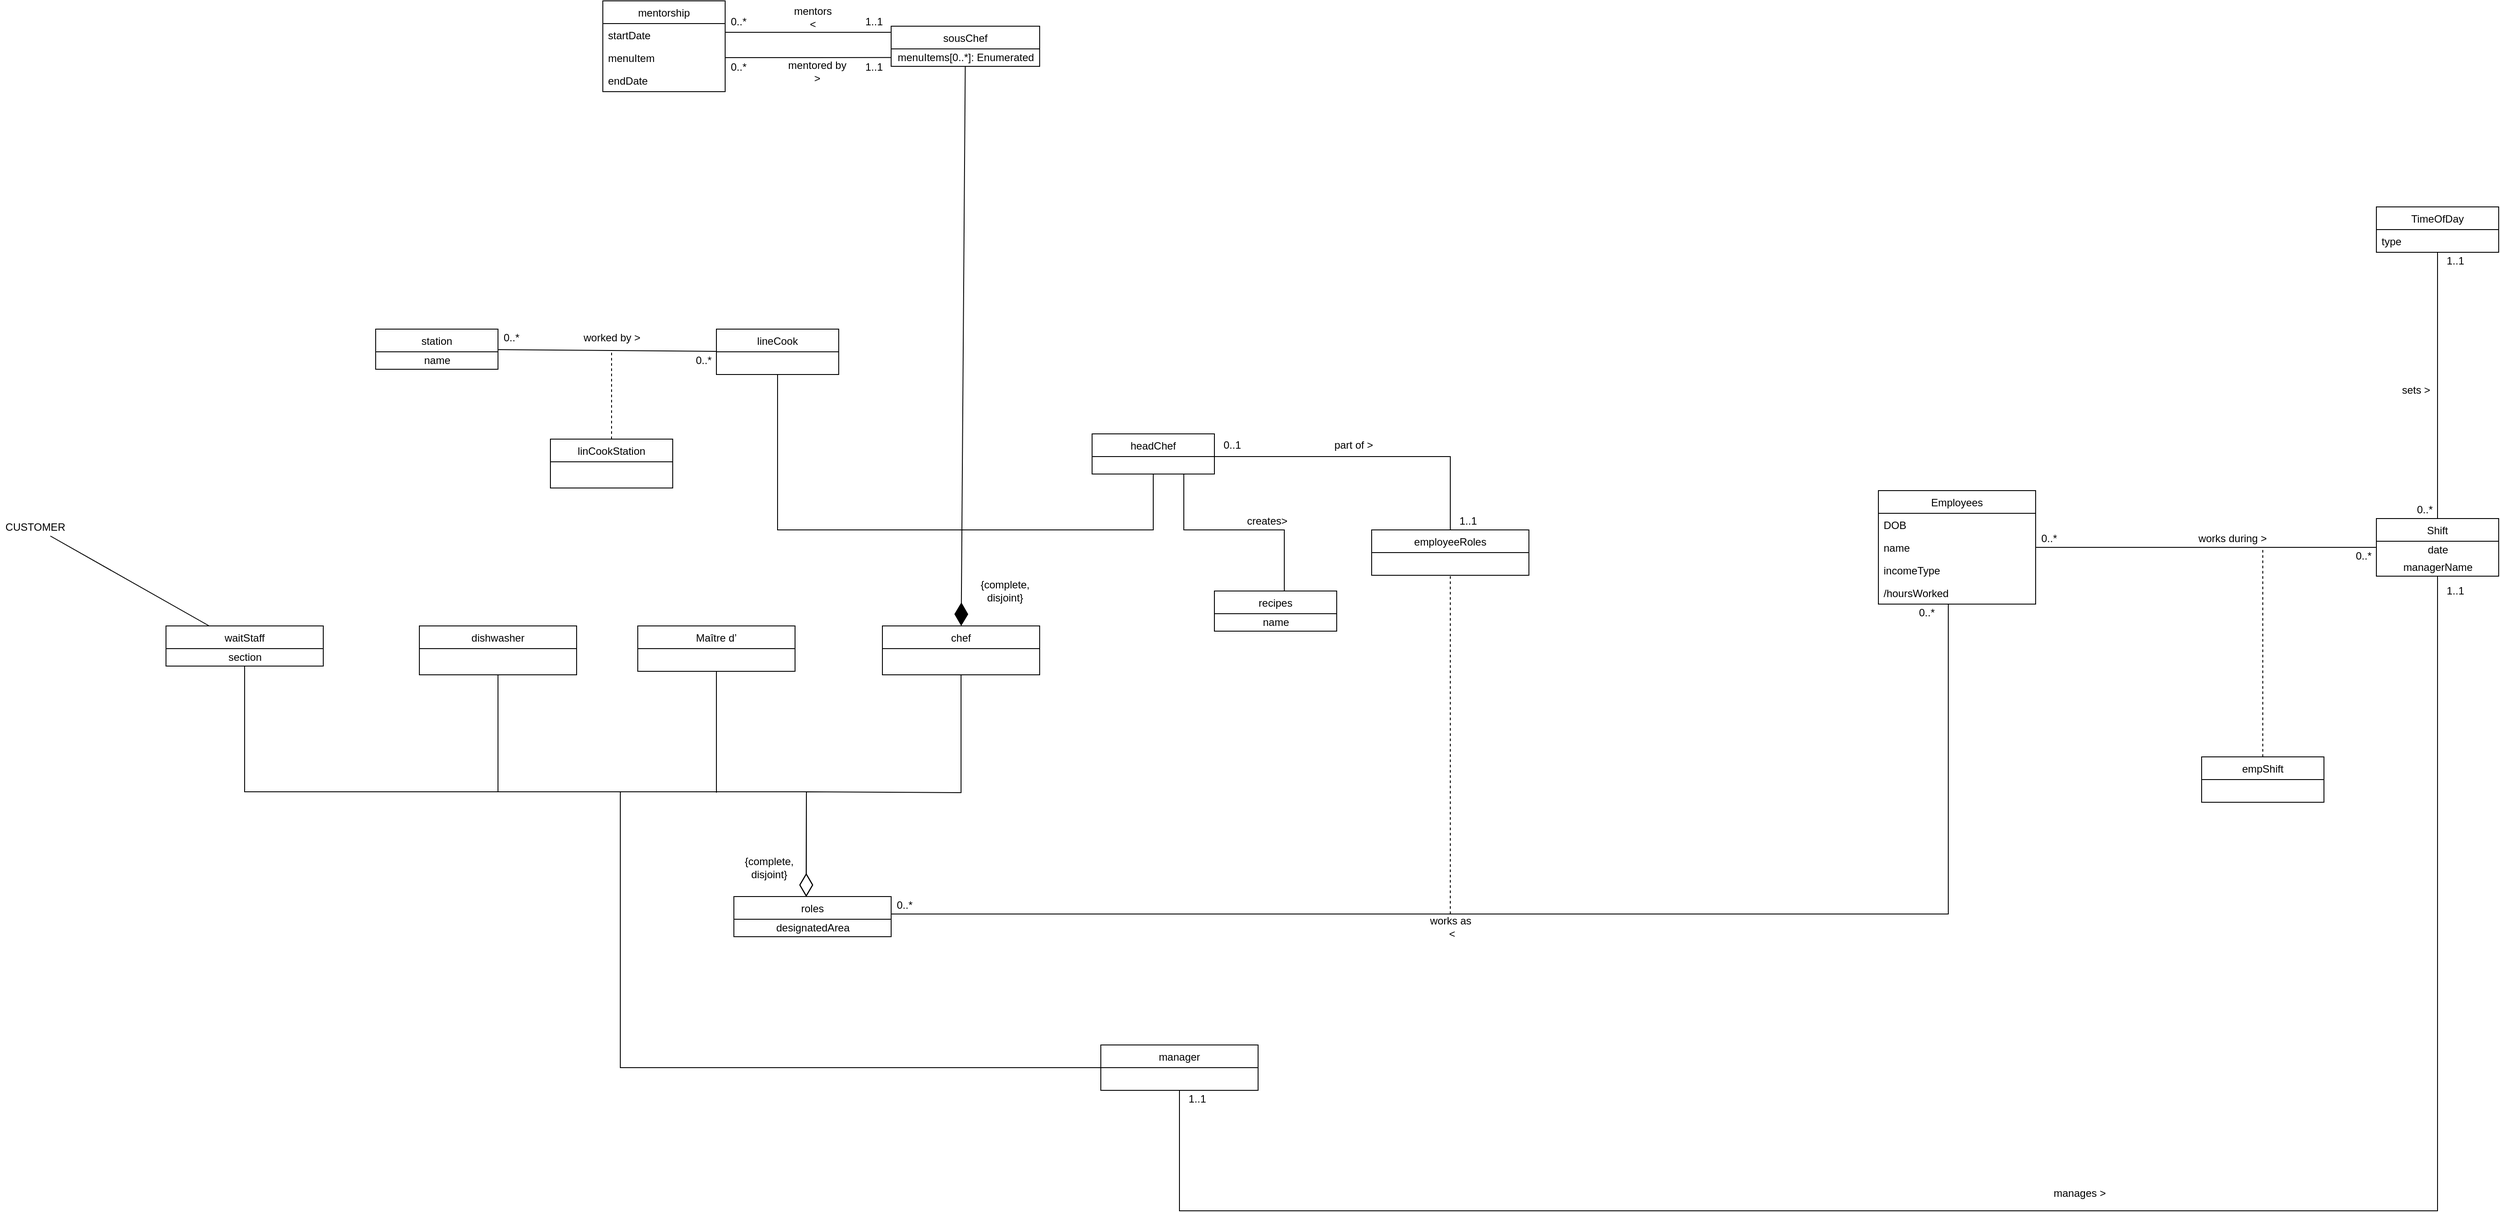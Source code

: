 <mxfile version="12.9.10" type="google"><diagram id="lTWY92Rya2iY6a3CaNAR" name="Page-1"><mxGraphModel dx="4426" dy="2134" grid="1" gridSize="10" guides="1" tooltips="1" connect="1" arrows="1" fold="1" page="0" pageScale="1" pageWidth="850" pageHeight="1100" math="0" shadow="0"><root><mxCell id="0"/><mxCell id="1" parent="0"/><mxCell id="VVnVXK0J_t8E7zSdj8RN-20" value="" style="endArrow=none;html=1;edgeStyle=orthogonalEdgeStyle;entryX=0.5;entryY=0;entryDx=0;entryDy=0;" parent="1" source="VVnVXK0J_t8E7zSdj8RN-12" target="VVnVXK0J_t8E7zSdj8RN-8" edge="1"><mxGeometry relative="1" as="geometry"><mxPoint x="680" y="360" as="sourcePoint"/><mxPoint x="940" y="130" as="targetPoint"/></mxGeometry></mxCell><mxCell id="VVnVXK0J_t8E7zSdj8RN-23" value="" style="endArrow=none;html=1;edgeStyle=orthogonalEdgeStyle;rounded=0;" parent="1" source="VVnVXK0J_t8E7zSdj8RN-2" target="VVnVXK0J_t8E7zSdj8RN-8" edge="1"><mxGeometry relative="1" as="geometry"><mxPoint x="680" y="360" as="sourcePoint"/><mxPoint x="840" y="360" as="targetPoint"/></mxGeometry></mxCell><mxCell id="VVnVXK0J_t8E7zSdj8RN-26" value="" style="endArrow=none;html=1;edgeStyle=orthogonalEdgeStyle;dashed=1;" parent="1" source="VVnVXK0J_t8E7zSdj8RN-16" edge="1"><mxGeometry relative="1" as="geometry"><mxPoint x="930" y="410" as="sourcePoint"/><mxPoint x="710" as="targetPoint"/></mxGeometry></mxCell><mxCell id="VVnVXK0J_t8E7zSdj8RN-2" value="Employees" style="swimlane;fontStyle=0;childLayout=stackLayout;horizontal=1;startSize=26;fillColor=none;horizontalStack=0;resizeParent=1;resizeParentMax=0;resizeLast=0;collapsible=1;marginBottom=0;" parent="1" vertex="1"><mxGeometry x="270" y="-65" width="180" height="130" as="geometry"/></mxCell><mxCell id="VVnVXK0J_t8E7zSdj8RN-3" value="DOB" style="text;strokeColor=none;fillColor=none;align=left;verticalAlign=top;spacingLeft=4;spacingRight=4;overflow=hidden;rotatable=0;points=[[0,0.5],[1,0.5]];portConstraint=eastwest;" parent="VVnVXK0J_t8E7zSdj8RN-2" vertex="1"><mxGeometry y="26" width="180" height="26" as="geometry"/></mxCell><mxCell id="VVnVXK0J_t8E7zSdj8RN-4" value="name" style="text;strokeColor=none;fillColor=none;align=left;verticalAlign=top;spacingLeft=4;spacingRight=4;overflow=hidden;rotatable=0;points=[[0,0.5],[1,0.5]];portConstraint=eastwest;" parent="VVnVXK0J_t8E7zSdj8RN-2" vertex="1"><mxGeometry y="52" width="180" height="26" as="geometry"/></mxCell><mxCell id="VVnVXK0J_t8E7zSdj8RN-6" value="incomeType" style="text;strokeColor=none;fillColor=none;align=left;verticalAlign=top;spacingLeft=4;spacingRight=4;overflow=hidden;rotatable=0;points=[[0,0.5],[1,0.5]];portConstraint=eastwest;" parent="VVnVXK0J_t8E7zSdj8RN-2" vertex="1"><mxGeometry y="78" width="180" height="26" as="geometry"/></mxCell><mxCell id="VVnVXK0J_t8E7zSdj8RN-7" value="/hoursWorked" style="text;strokeColor=none;fillColor=none;align=left;verticalAlign=top;spacingLeft=4;spacingRight=4;overflow=hidden;rotatable=0;points=[[0,0.5],[1,0.5]];portConstraint=eastwest;" parent="VVnVXK0J_t8E7zSdj8RN-2" vertex="1"><mxGeometry y="104" width="180" height="26" as="geometry"/></mxCell><mxCell id="VVnVXK0J_t8E7zSdj8RN-16" value="empShift" style="swimlane;fontStyle=0;childLayout=stackLayout;horizontal=1;startSize=26;fillColor=none;horizontalStack=0;resizeParent=1;resizeParentMax=0;resizeLast=0;collapsible=1;marginBottom=0;" parent="1" vertex="1"><mxGeometry x="640" y="240" width="140" height="52" as="geometry"/></mxCell><mxCell id="0GV04yKk51uGOmeNIuPK-12" value="" style="endArrow=none;html=1;edgeStyle=orthogonalEdgeStyle;exitX=0.5;exitY=1;exitDx=0;exitDy=0;rounded=0;" parent="1" source="0GV04yKk51uGOmeNIuPK-10" target="VVnVXK0J_t8E7zSdj8RN-8" edge="1"><mxGeometry relative="1" as="geometry"><mxPoint x="-490" y="897" as="sourcePoint"/><mxPoint x="1180" y="110" as="targetPoint"/><Array as="points"><mxPoint x="-530" y="760"/><mxPoint x="910" y="760"/></Array></mxGeometry></mxCell><mxCell id="0GV04yKk51uGOmeNIuPK-26" value="" style="endArrow=none;html=1;edgeStyle=orthogonalEdgeStyle;rounded=0;" parent="1" source="0GV04yKk51uGOmeNIuPK-10" edge="1"><mxGeometry relative="1" as="geometry"><mxPoint x="-630" y="130" as="sourcePoint"/><mxPoint x="-1170" y="280" as="targetPoint"/><Array as="points"><mxPoint x="-1170" y="596"/></Array></mxGeometry></mxCell><mxCell id="ahToFFa2VJ6FYDebfruL-9" value="headChef" style="swimlane;fontStyle=0;childLayout=stackLayout;horizontal=1;startSize=26;fillColor=none;horizontalStack=0;resizeParent=1;resizeParentMax=0;resizeLast=0;collapsible=1;marginBottom=0;" parent="1" vertex="1"><mxGeometry x="-630" y="-130" width="140" height="46" as="geometry"/></mxCell><mxCell id="0GV04yKk51uGOmeNIuPK-9" value="waitStaff" style="swimlane;fontStyle=0;childLayout=stackLayout;horizontal=1;startSize=26;fillColor=none;horizontalStack=0;resizeParent=1;resizeParentMax=0;resizeLast=0;collapsible=1;marginBottom=0;" parent="1" vertex="1"><mxGeometry x="-1690" y="90" width="180" height="46" as="geometry"/></mxCell><mxCell id="ahToFFa2VJ6FYDebfruL-54" value="section" style="text;html=1;align=center;verticalAlign=middle;resizable=0;points=[];autosize=1;" parent="0GV04yKk51uGOmeNIuPK-9" vertex="1"><mxGeometry y="26" width="180" height="20" as="geometry"/></mxCell><mxCell id="0GV04yKk51uGOmeNIuPK-8" value="dishwasher" style="swimlane;fontStyle=0;childLayout=stackLayout;horizontal=1;startSize=26;fillColor=none;horizontalStack=0;resizeParent=1;resizeParentMax=0;resizeLast=0;collapsible=1;marginBottom=0;" parent="1" vertex="1"><mxGeometry x="-1400" y="90" width="180" height="56" as="geometry"/></mxCell><mxCell id="0GV04yKk51uGOmeNIuPK-7" value="Maître d’" style="swimlane;fontStyle=0;childLayout=stackLayout;horizontal=1;startSize=26;fillColor=none;horizontalStack=0;resizeParent=1;resizeParentMax=0;resizeLast=0;collapsible=1;marginBottom=0;" parent="1" vertex="1"><mxGeometry x="-1150" y="90" width="180" height="52" as="geometry"/></mxCell><mxCell id="0GV04yKk51uGOmeNIuPK-2" value="chef" style="swimlane;fontStyle=0;childLayout=stackLayout;horizontal=1;startSize=26;fillColor=none;horizontalStack=0;resizeParent=1;resizeParentMax=0;resizeLast=0;collapsible=1;marginBottom=0;" parent="1" vertex="1"><mxGeometry x="-870" y="90" width="180" height="56" as="geometry"/></mxCell><mxCell id="0GV04yKk51uGOmeNIuPK-10" value="manager" style="swimlane;fontStyle=0;childLayout=stackLayout;horizontal=1;startSize=26;fillColor=none;horizontalStack=0;resizeParent=1;resizeParentMax=0;resizeLast=0;collapsible=1;marginBottom=0;" parent="1" vertex="1"><mxGeometry x="-620" y="570" width="180" height="52" as="geometry"/></mxCell><mxCell id="ahToFFa2VJ6FYDebfruL-38" value="" style="endArrow=none;html=1;edgeStyle=orthogonalEdgeStyle;rounded=0;" parent="1" source="ahToFFa2VJ6FYDebfruL-9" target="VVnVXK0J_t8E7zSdj8RN-103" edge="1"><mxGeometry relative="1" as="geometry"><mxPoint x="-540" y="-68.0" as="sourcePoint"/><mxPoint x="-150" y="270" as="targetPoint"/><Array as="points"><mxPoint x="-220" y="-104"/></Array></mxGeometry></mxCell><mxCell id="ahToFFa2VJ6FYDebfruL-30" value="mentorship" style="swimlane;fontStyle=0;childLayout=stackLayout;horizontal=1;startSize=26;fillColor=none;horizontalStack=0;resizeParent=1;resizeParentMax=0;resizeLast=0;collapsible=1;marginBottom=0;" parent="1" vertex="1"><mxGeometry x="-1190" y="-626" width="140" height="104" as="geometry"><mxRectangle x="-1200" y="-600" width="90" height="26" as="alternateBounds"/></mxGeometry></mxCell><mxCell id="ahToFFa2VJ6FYDebfruL-31" value="startDate" style="text;strokeColor=none;fillColor=none;align=left;verticalAlign=top;spacingLeft=4;spacingRight=4;overflow=hidden;rotatable=0;points=[[0,0.5],[1,0.5]];portConstraint=eastwest;" parent="ahToFFa2VJ6FYDebfruL-30" vertex="1"><mxGeometry y="26" width="140" height="26" as="geometry"/></mxCell><mxCell id="ahToFFa2VJ6FYDebfruL-32" value="menuItem" style="text;strokeColor=none;fillColor=none;align=left;verticalAlign=top;spacingLeft=4;spacingRight=4;overflow=hidden;rotatable=0;points=[[0,0.5],[1,0.5]];portConstraint=eastwest;" parent="ahToFFa2VJ6FYDebfruL-30" vertex="1"><mxGeometry y="52" width="140" height="26" as="geometry"/></mxCell><mxCell id="ahToFFa2VJ6FYDebfruL-33" value="endDate" style="text;strokeColor=none;fillColor=none;align=left;verticalAlign=top;spacingLeft=4;spacingRight=4;overflow=hidden;rotatable=0;points=[[0,0.5],[1,0.5]];portConstraint=eastwest;" parent="ahToFFa2VJ6FYDebfruL-30" vertex="1"><mxGeometry y="78" width="140" height="26" as="geometry"/></mxCell><mxCell id="ahToFFa2VJ6FYDebfruL-40" value="" style="endArrow=none;html=1;edgeStyle=orthogonalEdgeStyle;" parent="1" source="ahToFFa2VJ6FYDebfruL-30" target="ahToFFa2VJ6FYDebfruL-5" edge="1"><mxGeometry relative="1" as="geometry"><mxPoint x="-1130" y="-450" as="sourcePoint"/><mxPoint x="-530" y="-10" as="targetPoint"/><Array as="points"><mxPoint x="-950" y="-590"/><mxPoint x="-950" y="-590"/></Array></mxGeometry></mxCell><mxCell id="ahToFFa2VJ6FYDebfruL-43" value="" style="endArrow=none;html=1;edgeStyle=orthogonalEdgeStyle;exitX=1;exitY=0.5;exitDx=0;exitDy=0;entryX=0;entryY=0.492;entryDx=0;entryDy=0;rounded=0;entryPerimeter=0;" parent="1" source="ahToFFa2VJ6FYDebfruL-32" target="ahToFFa2VJ6FYDebfruL-44" edge="1"><mxGeometry relative="1" as="geometry"><mxPoint x="-1050.0" y="-490" as="sourcePoint"/><mxPoint x="-850" y="-490" as="targetPoint"/><Array as="points"><mxPoint x="-950" y="-562"/></Array></mxGeometry></mxCell><mxCell id="ahToFFa2VJ6FYDebfruL-47" value="station" style="swimlane;fontStyle=0;childLayout=stackLayout;horizontal=1;startSize=26;fillColor=none;horizontalStack=0;resizeParent=1;resizeParentMax=0;resizeLast=0;collapsible=1;marginBottom=0;" parent="1" vertex="1"><mxGeometry x="-1450" y="-250" width="140" height="46" as="geometry"/></mxCell><mxCell id="ahToFFa2VJ6FYDebfruL-48" value="name" style="text;html=1;align=center;verticalAlign=middle;resizable=0;points=[];autosize=1;" parent="ahToFFa2VJ6FYDebfruL-47" vertex="1"><mxGeometry y="26" width="140" height="20" as="geometry"/></mxCell><mxCell id="ahToFFa2VJ6FYDebfruL-1" value="lineCook" style="swimlane;fontStyle=0;childLayout=stackLayout;horizontal=1;startSize=26;fillColor=none;horizontalStack=0;resizeParent=1;resizeParentMax=0;resizeLast=0;collapsible=1;marginBottom=0;" parent="1" vertex="1"><mxGeometry x="-1060" y="-250" width="140" height="52" as="geometry"/></mxCell><mxCell id="ahToFFa2VJ6FYDebfruL-49" value="linCookStation" style="swimlane;fontStyle=0;childLayout=stackLayout;horizontal=1;startSize=26;fillColor=none;horizontalStack=0;resizeParent=1;resizeParentMax=0;resizeLast=0;collapsible=1;marginBottom=0;" parent="1" vertex="1"><mxGeometry x="-1250" y="-124" width="140" height="56" as="geometry"/></mxCell><mxCell id="ahToFFa2VJ6FYDebfruL-51" value="" style="endArrow=none;html=1;" parent="1" source="ahToFFa2VJ6FYDebfruL-47" target="ahToFFa2VJ6FYDebfruL-1" edge="1"><mxGeometry width="50" height="50" relative="1" as="geometry"><mxPoint x="-940" y="-100" as="sourcePoint"/><mxPoint x="-890" y="-150" as="targetPoint"/></mxGeometry></mxCell><mxCell id="ahToFFa2VJ6FYDebfruL-52" value="" style="endArrow=none;html=1;dashed=1;" parent="1" source="ahToFFa2VJ6FYDebfruL-49" edge="1"><mxGeometry width="50" height="50" relative="1" as="geometry"><mxPoint x="-940" y="-100" as="sourcePoint"/><mxPoint x="-1180" y="-226" as="targetPoint"/></mxGeometry></mxCell><mxCell id="ahToFFa2VJ6FYDebfruL-55" value="CUSTOMER" style="text;html=1;align=center;verticalAlign=middle;resizable=0;points=[];autosize=1;" parent="1" vertex="1"><mxGeometry x="-1880" y="-33" width="80" height="20" as="geometry"/></mxCell><mxCell id="ahToFFa2VJ6FYDebfruL-57" value="" style="endArrow=none;html=1;" parent="1" source="ahToFFa2VJ6FYDebfruL-55" target="0GV04yKk51uGOmeNIuPK-9" edge="1"><mxGeometry width="50" height="50" relative="1" as="geometry"><mxPoint x="-1880" y="50" as="sourcePoint"/><mxPoint x="-1830" as="targetPoint"/></mxGeometry></mxCell><mxCell id="VVnVXK0J_t8E7zSdj8RN-96" value="roles" style="swimlane;fontStyle=0;childLayout=stackLayout;horizontal=1;startSize=26;fillColor=none;horizontalStack=0;resizeParent=1;resizeParentMax=0;resizeLast=0;collapsible=1;marginBottom=0;" parent="1" vertex="1"><mxGeometry x="-1040" y="400" width="180" height="46" as="geometry"/></mxCell><mxCell id="fxZXv0a04ajrkn-Rffay-45" value="designatedArea" style="text;html=1;align=center;verticalAlign=middle;resizable=0;points=[];autosize=1;" parent="VVnVXK0J_t8E7zSdj8RN-96" vertex="1"><mxGeometry y="26" width="180" height="20" as="geometry"/></mxCell><mxCell id="VVnVXK0J_t8E7zSdj8RN-8" value="Shift" style="swimlane;fontStyle=0;childLayout=stackLayout;horizontal=1;startSize=26;fillColor=none;horizontalStack=0;resizeParent=1;resizeParentMax=0;resizeLast=0;collapsible=1;marginBottom=0;" parent="1" vertex="1"><mxGeometry x="840" y="-33" width="140" height="66" as="geometry"/></mxCell><mxCell id="VVnVXK0J_t8E7zSdj8RN-62" value="date" style="text;html=1;align=center;verticalAlign=middle;resizable=0;points=[];autosize=1;" parent="VVnVXK0J_t8E7zSdj8RN-8" vertex="1"><mxGeometry y="26" width="140" height="20" as="geometry"/></mxCell><mxCell id="0GV04yKk51uGOmeNIuPK-1" value="managerName" style="text;html=1;align=center;verticalAlign=middle;resizable=0;points=[];autosize=1;" parent="VVnVXK0J_t8E7zSdj8RN-8" vertex="1"><mxGeometry y="46" width="140" height="20" as="geometry"/></mxCell><mxCell id="VVnVXK0J_t8E7zSdj8RN-12" value="TimeOfDay" style="swimlane;fontStyle=0;childLayout=stackLayout;horizontal=1;startSize=26;fillColor=none;horizontalStack=0;resizeParent=1;resizeParentMax=0;resizeLast=0;collapsible=1;marginBottom=0;" parent="1" vertex="1"><mxGeometry x="840" y="-390" width="140" height="52" as="geometry"/></mxCell><mxCell id="VVnVXK0J_t8E7zSdj8RN-13" value="type" style="text;strokeColor=none;fillColor=none;align=left;verticalAlign=top;spacingLeft=4;spacingRight=4;overflow=hidden;rotatable=0;points=[[0,0.5],[1,0.5]];portConstraint=eastwest;" parent="VVnVXK0J_t8E7zSdj8RN-12" vertex="1"><mxGeometry y="26" width="140" height="26" as="geometry"/></mxCell><mxCell id="_mVvVRrbemfybr6XXEgP-6" value="" style="endArrow=none;html=1;edgeStyle=orthogonalEdgeStyle;rounded=0;exitX=0.75;exitY=1;exitDx=0;exitDy=0;" parent="1" source="ahToFFa2VJ6FYDebfruL-9" target="_mVvVRrbemfybr6XXEgP-8" edge="1"><mxGeometry relative="1" as="geometry"><mxPoint x="-320" y="-497" as="sourcePoint"/><mxPoint x="-260" y="-310" as="targetPoint"/><Array as="points"><mxPoint x="-525" y="-20"/><mxPoint x="-410" y="-20"/></Array></mxGeometry></mxCell><mxCell id="_mVvVRrbemfybr6XXEgP-8" value="recipes" style="swimlane;fontStyle=0;childLayout=stackLayout;horizontal=1;startSize=26;fillColor=none;horizontalStack=0;resizeParent=1;resizeParentMax=0;resizeLast=0;collapsible=1;marginBottom=0;" parent="1" vertex="1"><mxGeometry x="-490" y="50" width="140" height="46" as="geometry"/></mxCell><mxCell id="_mVvVRrbemfybr6XXEgP-13" value="name" style="text;html=1;align=center;verticalAlign=middle;resizable=0;points=[];autosize=1;" parent="_mVvVRrbemfybr6XXEgP-8" vertex="1"><mxGeometry y="26" width="140" height="20" as="geometry"/></mxCell><mxCell id="fxZXv0a04ajrkn-Rffay-4" value="" style="endArrow=diamondThin;endFill=0;endSize=24;html=1;entryX=0.46;entryY=0;entryDx=0;entryDy=0;entryPerimeter=0;rounded=0;" parent="1" source="0GV04yKk51uGOmeNIuPK-9" target="VVnVXK0J_t8E7zSdj8RN-96" edge="1"><mxGeometry width="160" relative="1" as="geometry"><mxPoint x="-1600" y="310" as="sourcePoint"/><mxPoint x="-730" y="310" as="targetPoint"/><Array as="points"><mxPoint x="-1600" y="280"/><mxPoint x="-957" y="280"/></Array></mxGeometry></mxCell><mxCell id="fxZXv0a04ajrkn-Rffay-5" value="" style="endArrow=none;html=1;edgeStyle=orthogonalEdgeStyle;" parent="1" source="0GV04yKk51uGOmeNIuPK-8" edge="1"><mxGeometry relative="1" as="geometry"><mxPoint x="-890" y="310" as="sourcePoint"/><mxPoint x="-1310" y="280" as="targetPoint"/><Array as="points"><mxPoint x="-1310" y="250"/><mxPoint x="-1310" y="250"/></Array></mxGeometry></mxCell><mxCell id="fxZXv0a04ajrkn-Rffay-11" value="" style="endArrow=none;html=1;edgeStyle=orthogonalEdgeStyle;" parent="1" edge="1"><mxGeometry relative="1" as="geometry"><mxPoint x="-1060" y="142" as="sourcePoint"/><mxPoint x="-1060" y="281" as="targetPoint"/><Array as="points"><mxPoint x="-1060" y="246"/><mxPoint x="-1060" y="246"/></Array></mxGeometry></mxCell><mxCell id="fxZXv0a04ajrkn-Rffay-12" value="" style="endArrow=diamondThin;endFill=0;endSize=24;html=1;rounded=0;entryX=0.46;entryY=0.01;entryDx=0;entryDy=0;entryPerimeter=0;" parent="1" source="0GV04yKk51uGOmeNIuPK-2" target="VVnVXK0J_t8E7zSdj8RN-96" edge="1"><mxGeometry width="160" relative="1" as="geometry"><mxPoint x="-1590" y="146" as="sourcePoint"/><mxPoint x="-960" y="400" as="targetPoint"/><Array as="points"><mxPoint x="-780" y="281"/><mxPoint x="-957" y="280"/></Array></mxGeometry></mxCell><mxCell id="fxZXv0a04ajrkn-Rffay-14" value="{complete, &lt;br&gt;disjoint}" style="text;html=1;align=center;verticalAlign=middle;resizable=0;points=[];autosize=1;" parent="1" vertex="1"><mxGeometry x="-1035" y="352" width="70" height="30" as="geometry"/></mxCell><mxCell id="fxZXv0a04ajrkn-Rffay-16" value="" style="endArrow=diamondThin;endFill=1;endSize=24;html=1;rounded=0;" parent="1" source="ahToFFa2VJ6FYDebfruL-5" target="0GV04yKk51uGOmeNIuPK-2" edge="1"><mxGeometry width="160" relative="1" as="geometry"><mxPoint x="-742.8" y="-250" as="sourcePoint"/><mxPoint x="-920.0" y="4.52" as="targetPoint"/><Array as="points"/></mxGeometry></mxCell><mxCell id="ahToFFa2VJ6FYDebfruL-5" value="sousChef" style="swimlane;fontStyle=0;childLayout=stackLayout;horizontal=1;startSize=26;fillColor=none;horizontalStack=0;resizeParent=1;resizeParentMax=0;resizeLast=0;collapsible=1;marginBottom=0;" parent="1" vertex="1"><mxGeometry x="-860" y="-597" width="170" height="46" as="geometry"><mxRectangle x="-850" y="-600" width="80" height="26" as="alternateBounds"/></mxGeometry></mxCell><mxCell id="ahToFFa2VJ6FYDebfruL-44" value="menuItems[0..*]: Enumerated" style="text;html=1;align=center;verticalAlign=middle;resizable=0;points=[];autosize=1;" parent="ahToFFa2VJ6FYDebfruL-5" vertex="1"><mxGeometry y="26" width="170" height="20" as="geometry"/></mxCell><mxCell id="fxZXv0a04ajrkn-Rffay-17" value="" style="endArrow=none;html=1;edgeStyle=orthogonalEdgeStyle;rounded=0;" parent="1" source="ahToFFa2VJ6FYDebfruL-1" edge="1"><mxGeometry relative="1" as="geometry"><mxPoint x="-990" y="-210" as="sourcePoint"/><mxPoint x="-780" y="-20" as="targetPoint"/><Array as="points"><mxPoint x="-990" y="-20"/></Array></mxGeometry></mxCell><mxCell id="fxZXv0a04ajrkn-Rffay-18" value="" style="endArrow=none;html=1;edgeStyle=orthogonalEdgeStyle;rounded=0;" parent="1" source="ahToFFa2VJ6FYDebfruL-9" edge="1"><mxGeometry relative="1" as="geometry"><mxPoint x="-620" y="114" as="sourcePoint"/><mxPoint x="-780" y="-20" as="targetPoint"/><Array as="points"><mxPoint x="-560" y="-20"/></Array></mxGeometry></mxCell><mxCell id="fxZXv0a04ajrkn-Rffay-19" value="{complete, &lt;br&gt;disjoint}" style="text;html=1;align=center;verticalAlign=middle;resizable=0;points=[];autosize=1;" parent="1" vertex="1"><mxGeometry x="-765" y="35" width="70" height="30" as="geometry"/></mxCell><mxCell id="fxZXv0a04ajrkn-Rffay-21" value="0..*" style="text;html=1;align=center;verticalAlign=middle;resizable=0;points=[];autosize=1;" parent="1" vertex="1"><mxGeometry x="880" y="-53" width="30" height="20" as="geometry"/></mxCell><mxCell id="fxZXv0a04ajrkn-Rffay-22" value="1..1&lt;br&gt;" style="text;html=1;align=center;verticalAlign=middle;resizable=0;points=[];autosize=1;" parent="1" vertex="1"><mxGeometry x="910" y="-338" width="40" height="20" as="geometry"/></mxCell><mxCell id="fxZXv0a04ajrkn-Rffay-23" value="0..*" style="text;html=1;align=center;verticalAlign=middle;resizable=0;points=[];autosize=1;" parent="1" vertex="1"><mxGeometry x="450" y="-20" width="30" height="20" as="geometry"/></mxCell><mxCell id="fxZXv0a04ajrkn-Rffay-24" value="0..*" style="text;html=1;align=center;verticalAlign=middle;resizable=0;points=[];autosize=1;" parent="1" vertex="1"><mxGeometry x="810" width="30" height="20" as="geometry"/></mxCell><mxCell id="fxZXv0a04ajrkn-Rffay-32" value="0..*" style="text;html=1;align=center;verticalAlign=middle;resizable=0;points=[];autosize=1;" parent="1" vertex="1"><mxGeometry x="-860" y="400" width="30" height="20" as="geometry"/></mxCell><mxCell id="fxZXv0a04ajrkn-Rffay-36" value="sets &amp;gt;" style="text;html=1;align=center;verticalAlign=middle;resizable=0;points=[];autosize=1;" parent="1" vertex="1"><mxGeometry x="860" y="-190" width="50" height="20" as="geometry"/></mxCell><mxCell id="fxZXv0a04ajrkn-Rffay-37" value="works as&lt;br&gt;&amp;nbsp;&amp;lt;" style="text;html=1;align=center;verticalAlign=middle;resizable=0;points=[];autosize=1;" parent="1" vertex="1"><mxGeometry x="-250" y="420" width="60" height="30" as="geometry"/></mxCell><mxCell id="fxZXv0a04ajrkn-Rffay-39" value="creates&amp;gt;" style="text;html=1;align=center;verticalAlign=middle;resizable=0;points=[];autosize=1;" parent="1" vertex="1"><mxGeometry x="-460" y="-40" width="60" height="20" as="geometry"/></mxCell><mxCell id="fxZXv0a04ajrkn-Rffay-42" value="" style="endArrow=none;html=1;dashed=1;" parent="1" target="VVnVXK0J_t8E7zSdj8RN-103" edge="1"><mxGeometry width="50" height="50" relative="1" as="geometry"><mxPoint x="-220" y="420" as="sourcePoint"/><mxPoint x="-260" y="290" as="targetPoint"/></mxGeometry></mxCell><mxCell id="VVnVXK0J_t8E7zSdj8RN-103" value="employeeRoles" style="swimlane;fontStyle=0;childLayout=stackLayout;horizontal=1;startSize=26;fillColor=none;horizontalStack=0;resizeParent=1;resizeParentMax=0;resizeLast=0;collapsible=1;marginBottom=0;" parent="1" vertex="1"><mxGeometry x="-310" y="-20" width="180" height="52" as="geometry"/></mxCell><mxCell id="fxZXv0a04ajrkn-Rffay-43" value="" style="endArrow=none;html=1;edgeStyle=orthogonalEdgeStyle;rounded=0;" parent="1" source="VVnVXK0J_t8E7zSdj8RN-96" target="VVnVXK0J_t8E7zSdj8RN-2" edge="1"><mxGeometry relative="1" as="geometry"><mxPoint x="-850" y="436" as="sourcePoint"/><mxPoint x="60" y="362" as="targetPoint"/><Array as="points"><mxPoint x="350" y="420"/></Array></mxGeometry></mxCell><mxCell id="fxZXv0a04ajrkn-Rffay-44" value="0..*" style="text;html=1;align=center;verticalAlign=middle;resizable=0;points=[];autosize=1;" parent="1" vertex="1"><mxGeometry x="310" y="65" width="30" height="20" as="geometry"/></mxCell><mxCell id="fxZXv0a04ajrkn-Rffay-46" value="works during &amp;gt;" style="text;html=1;align=center;verticalAlign=middle;resizable=0;points=[];autosize=1;" parent="1" vertex="1"><mxGeometry x="630" y="-20" width="90" height="20" as="geometry"/></mxCell><mxCell id="fxZXv0a04ajrkn-Rffay-47" value="manages &amp;gt;" style="text;html=1;align=center;verticalAlign=middle;resizable=0;points=[];autosize=1;" parent="1" vertex="1"><mxGeometry x="460" y="730" width="80" height="20" as="geometry"/></mxCell><mxCell id="fxZXv0a04ajrkn-Rffay-48" value="1..1" style="text;html=1;align=center;verticalAlign=middle;resizable=0;points=[];autosize=1;" parent="1" vertex="1"><mxGeometry x="-530" y="622" width="40" height="20" as="geometry"/></mxCell><mxCell id="fxZXv0a04ajrkn-Rffay-49" value="1..1" style="text;html=1;align=center;verticalAlign=middle;resizable=0;points=[];autosize=1;" parent="1" vertex="1"><mxGeometry x="910" y="40" width="40" height="20" as="geometry"/></mxCell><mxCell id="fxZXv0a04ajrkn-Rffay-53" value="part of &amp;gt;" style="text;html=1;align=center;verticalAlign=middle;resizable=0;points=[];autosize=1;" parent="1" vertex="1"><mxGeometry x="-361" y="-127" width="60" height="20" as="geometry"/></mxCell><mxCell id="fxZXv0a04ajrkn-Rffay-54" value="1..1" style="text;html=1;align=center;verticalAlign=middle;resizable=0;points=[];autosize=1;" parent="1" vertex="1"><mxGeometry x="-220" y="-40" width="40" height="20" as="geometry"/></mxCell><mxCell id="fxZXv0a04ajrkn-Rffay-55" value="0..1" style="text;html=1;align=center;verticalAlign=middle;resizable=0;points=[];autosize=1;" parent="1" vertex="1"><mxGeometry x="-490" y="-127" width="40" height="20" as="geometry"/></mxCell><mxCell id="fxZXv0a04ajrkn-Rffay-56" value="0..*" style="text;html=1;align=center;verticalAlign=middle;resizable=0;points=[];autosize=1;" parent="1" vertex="1"><mxGeometry x="-1310" y="-250" width="30" height="20" as="geometry"/></mxCell><mxCell id="fxZXv0a04ajrkn-Rffay-57" value="0..*" style="text;html=1;align=center;verticalAlign=middle;resizable=0;points=[];autosize=1;" parent="1" vertex="1"><mxGeometry x="-1090" y="-224" width="30" height="20" as="geometry"/></mxCell><mxCell id="fxZXv0a04ajrkn-Rffay-58" value="worked by &amp;gt;" style="text;html=1;align=center;verticalAlign=middle;resizable=0;points=[];autosize=1;" parent="1" vertex="1"><mxGeometry x="-1220" y="-250" width="80" height="20" as="geometry"/></mxCell><mxCell id="fxZXv0a04ajrkn-Rffay-59" value="mentors&lt;br&gt;&amp;lt;" style="text;html=1;align=center;verticalAlign=middle;resizable=0;points=[];autosize=1;" parent="1" vertex="1"><mxGeometry x="-980" y="-622" width="60" height="30" as="geometry"/></mxCell><mxCell id="fxZXv0a04ajrkn-Rffay-60" value="mentored by&lt;br&gt;&amp;gt;" style="text;html=1;align=center;verticalAlign=middle;resizable=0;points=[];autosize=1;" parent="1" vertex="1"><mxGeometry x="-985" y="-560" width="80" height="30" as="geometry"/></mxCell><mxCell id="fxZXv0a04ajrkn-Rffay-61" value="0..*" style="text;html=1;align=center;verticalAlign=middle;resizable=0;points=[];autosize=1;" parent="1" vertex="1"><mxGeometry x="-1050" y="-612" width="30" height="20" as="geometry"/></mxCell><mxCell id="fxZXv0a04ajrkn-Rffay-62" value="1..1" style="text;html=1;align=center;verticalAlign=middle;resizable=0;points=[];autosize=1;" parent="1" vertex="1"><mxGeometry x="-900" y="-612" width="40" height="20" as="geometry"/></mxCell><mxCell id="fxZXv0a04ajrkn-Rffay-64" value="0..*" style="text;html=1;align=center;verticalAlign=middle;resizable=0;points=[];autosize=1;" parent="1" vertex="1"><mxGeometry x="-1050" y="-560" width="30" height="20" as="geometry"/></mxCell><mxCell id="fxZXv0a04ajrkn-Rffay-65" value="1..1" style="text;html=1;align=center;verticalAlign=middle;resizable=0;points=[];autosize=1;" parent="1" vertex="1"><mxGeometry x="-900" y="-560" width="40" height="20" as="geometry"/></mxCell></root></mxGraphModel></diagram></mxfile>